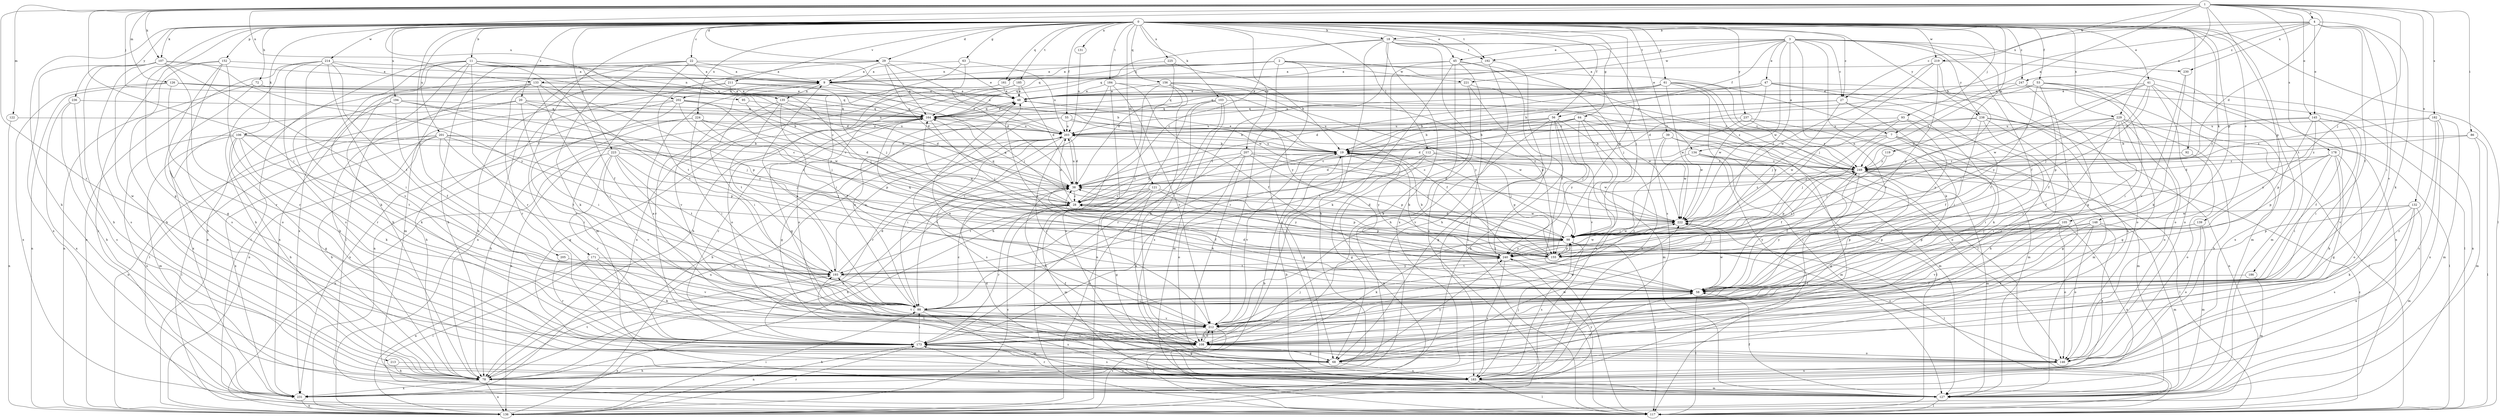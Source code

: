 strict digraph  {
0;
1;
2;
3;
4;
7;
9;
11;
18;
19;
20;
22;
27;
28;
29;
38;
39;
41;
45;
47;
48;
53;
55;
56;
58;
61;
63;
64;
68;
72;
78;
86;
88;
92;
93;
95;
98;
103;
105;
106;
107;
108;
112;
117;
119;
121;
122;
126;
127;
131;
132;
133;
134;
135;
136;
139;
145;
146;
148;
152;
155;
156;
161;
164;
171;
173;
178;
182;
183;
184;
185;
186;
192;
193;
194;
201;
202;
203;
205;
207;
211;
212;
213;
214;
219;
221;
222;
223;
224;
225;
229;
230;
231;
236;
237;
238;
240;
247;
249;
0 -> 11  [label=b];
0 -> 18  [label=b];
0 -> 20  [label=c];
0 -> 22  [label=c];
0 -> 27  [label=c];
0 -> 29  [label=d];
0 -> 39  [label=e];
0 -> 41  [label=e];
0 -> 45  [label=e];
0 -> 53  [label=f];
0 -> 55  [label=f];
0 -> 56  [label=f];
0 -> 61  [label=g];
0 -> 63  [label=g];
0 -> 64  [label=g];
0 -> 68  [label=g];
0 -> 72  [label=h];
0 -> 78  [label=h];
0 -> 92  [label=j];
0 -> 93  [label=j];
0 -> 103  [label=k];
0 -> 105  [label=k];
0 -> 106  [label=k];
0 -> 107  [label=k];
0 -> 112  [label=l];
0 -> 117  [label=l];
0 -> 119  [label=m];
0 -> 121  [label=m];
0 -> 131  [label=n];
0 -> 139  [label=o];
0 -> 148  [label=p];
0 -> 152  [label=p];
0 -> 155  [label=p];
0 -> 156  [label=q];
0 -> 161  [label=q];
0 -> 171  [label=r];
0 -> 184  [label=t];
0 -> 185  [label=t];
0 -> 186  [label=t];
0 -> 192  [label=t];
0 -> 194  [label=u];
0 -> 201  [label=u];
0 -> 205  [label=v];
0 -> 207  [label=v];
0 -> 211  [label=v];
0 -> 213  [label=w];
0 -> 214  [label=w];
0 -> 219  [label=w];
0 -> 223  [label=x];
0 -> 224  [label=x];
0 -> 225  [label=x];
0 -> 229  [label=x];
0 -> 236  [label=y];
0 -> 237  [label=y];
0 -> 238  [label=y];
0 -> 247  [label=z];
1 -> 4  [label=a];
1 -> 7  [label=a];
1 -> 29  [label=d];
1 -> 38  [label=d];
1 -> 86  [label=i];
1 -> 88  [label=i];
1 -> 95  [label=j];
1 -> 98  [label=j];
1 -> 107  [label=k];
1 -> 122  [label=m];
1 -> 126  [label=m];
1 -> 132  [label=n];
1 -> 133  [label=n];
1 -> 145  [label=o];
1 -> 155  [label=p];
1 -> 173  [label=r];
1 -> 178  [label=s];
1 -> 182  [label=s];
1 -> 202  [label=u];
1 -> 219  [label=w];
1 -> 229  [label=x];
2 -> 7  [label=a];
2 -> 9  [label=a];
2 -> 133  [label=n];
2 -> 134  [label=n];
2 -> 161  [label=q];
2 -> 164  [label=q];
2 -> 183  [label=s];
2 -> 212  [label=v];
2 -> 221  [label=w];
3 -> 27  [label=c];
3 -> 45  [label=e];
3 -> 47  [label=e];
3 -> 56  [label=f];
3 -> 58  [label=f];
3 -> 68  [label=g];
3 -> 98  [label=j];
3 -> 108  [label=k];
3 -> 164  [label=q];
3 -> 192  [label=t];
3 -> 212  [label=v];
3 -> 221  [label=w];
3 -> 222  [label=w];
3 -> 230  [label=x];
3 -> 238  [label=y];
4 -> 18  [label=b];
4 -> 19  [label=b];
4 -> 27  [label=c];
4 -> 58  [label=f];
4 -> 88  [label=i];
4 -> 108  [label=k];
4 -> 145  [label=o];
4 -> 212  [label=v];
4 -> 230  [label=x];
4 -> 247  [label=z];
7 -> 28  [label=c];
7 -> 68  [label=g];
7 -> 88  [label=i];
7 -> 98  [label=j];
7 -> 127  [label=m];
7 -> 134  [label=n];
9 -> 48  [label=e];
9 -> 98  [label=j];
9 -> 135  [label=n];
9 -> 202  [label=u];
9 -> 212  [label=v];
9 -> 249  [label=z];
11 -> 9  [label=a];
11 -> 38  [label=d];
11 -> 58  [label=f];
11 -> 78  [label=h];
11 -> 117  [label=l];
11 -> 127  [label=m];
11 -> 135  [label=n];
11 -> 136  [label=n];
11 -> 164  [label=q];
11 -> 173  [label=r];
11 -> 231  [label=x];
18 -> 28  [label=c];
18 -> 78  [label=h];
18 -> 98  [label=j];
18 -> 136  [label=n];
18 -> 164  [label=q];
18 -> 183  [label=s];
18 -> 192  [label=t];
18 -> 193  [label=t];
18 -> 231  [label=x];
19 -> 48  [label=e];
19 -> 68  [label=g];
19 -> 88  [label=i];
19 -> 98  [label=j];
19 -> 203  [label=u];
19 -> 212  [label=v];
19 -> 222  [label=w];
19 -> 240  [label=y];
19 -> 249  [label=z];
20 -> 88  [label=i];
20 -> 117  [label=l];
20 -> 164  [label=q];
20 -> 203  [label=u];
20 -> 231  [label=x];
20 -> 240  [label=y];
22 -> 9  [label=a];
22 -> 38  [label=d];
22 -> 78  [label=h];
22 -> 98  [label=j];
22 -> 108  [label=k];
22 -> 127  [label=m];
22 -> 136  [label=n];
27 -> 19  [label=b];
27 -> 88  [label=i];
27 -> 98  [label=j];
27 -> 108  [label=k];
27 -> 164  [label=q];
28 -> 19  [label=b];
28 -> 78  [label=h];
28 -> 155  [label=p];
28 -> 164  [label=q];
28 -> 173  [label=r];
28 -> 203  [label=u];
28 -> 222  [label=w];
28 -> 249  [label=z];
29 -> 9  [label=a];
29 -> 38  [label=d];
29 -> 48  [label=e];
29 -> 117  [label=l];
29 -> 164  [label=q];
29 -> 193  [label=t];
29 -> 203  [label=u];
38 -> 28  [label=c];
38 -> 58  [label=f];
38 -> 78  [label=h];
38 -> 164  [label=q];
38 -> 203  [label=u];
39 -> 19  [label=b];
39 -> 117  [label=l];
39 -> 127  [label=m];
39 -> 212  [label=v];
39 -> 222  [label=w];
41 -> 48  [label=e];
41 -> 98  [label=j];
41 -> 127  [label=m];
41 -> 146  [label=o];
41 -> 155  [label=p];
41 -> 222  [label=w];
41 -> 231  [label=x];
41 -> 249  [label=z];
45 -> 9  [label=a];
45 -> 58  [label=f];
45 -> 78  [label=h];
45 -> 98  [label=j];
45 -> 108  [label=k];
45 -> 117  [label=l];
45 -> 173  [label=r];
47 -> 19  [label=b];
47 -> 48  [label=e];
47 -> 58  [label=f];
47 -> 78  [label=h];
47 -> 146  [label=o];
47 -> 164  [label=q];
47 -> 222  [label=w];
48 -> 164  [label=q];
48 -> 249  [label=z];
53 -> 38  [label=d];
53 -> 48  [label=e];
53 -> 58  [label=f];
53 -> 88  [label=i];
53 -> 136  [label=n];
53 -> 146  [label=o];
53 -> 240  [label=y];
55 -> 19  [label=b];
55 -> 68  [label=g];
55 -> 203  [label=u];
55 -> 212  [label=v];
55 -> 222  [label=w];
56 -> 19  [label=b];
56 -> 68  [label=g];
56 -> 78  [label=h];
56 -> 98  [label=j];
56 -> 127  [label=m];
56 -> 183  [label=s];
56 -> 193  [label=t];
56 -> 203  [label=u];
56 -> 212  [label=v];
58 -> 38  [label=d];
58 -> 48  [label=e];
58 -> 88  [label=i];
58 -> 117  [label=l];
58 -> 222  [label=w];
58 -> 249  [label=z];
61 -> 38  [label=d];
61 -> 48  [label=e];
61 -> 117  [label=l];
61 -> 164  [label=q];
61 -> 183  [label=s];
61 -> 203  [label=u];
61 -> 222  [label=w];
61 -> 240  [label=y];
61 -> 249  [label=z];
63 -> 9  [label=a];
63 -> 88  [label=i];
63 -> 203  [label=u];
63 -> 222  [label=w];
64 -> 19  [label=b];
64 -> 28  [label=c];
64 -> 146  [label=o];
64 -> 183  [label=s];
64 -> 203  [label=u];
64 -> 212  [label=v];
64 -> 240  [label=y];
68 -> 78  [label=h];
68 -> 183  [label=s];
68 -> 222  [label=w];
68 -> 240  [label=y];
72 -> 48  [label=e];
72 -> 78  [label=h];
72 -> 136  [label=n];
72 -> 203  [label=u];
78 -> 136  [label=n];
78 -> 193  [label=t];
78 -> 231  [label=x];
86 -> 19  [label=b];
86 -> 117  [label=l];
86 -> 127  [label=m];
86 -> 249  [label=z];
88 -> 9  [label=a];
88 -> 28  [label=c];
88 -> 48  [label=e];
88 -> 127  [label=m];
88 -> 183  [label=s];
88 -> 212  [label=v];
92 -> 146  [label=o];
92 -> 249  [label=z];
93 -> 98  [label=j];
93 -> 173  [label=r];
93 -> 203  [label=u];
93 -> 222  [label=w];
93 -> 240  [label=y];
95 -> 28  [label=c];
95 -> 164  [label=q];
98 -> 38  [label=d];
98 -> 108  [label=k];
98 -> 117  [label=l];
98 -> 146  [label=o];
98 -> 155  [label=p];
98 -> 164  [label=q];
98 -> 183  [label=s];
98 -> 222  [label=w];
98 -> 240  [label=y];
103 -> 127  [label=m];
103 -> 136  [label=n];
103 -> 164  [label=q];
103 -> 173  [label=r];
103 -> 183  [label=s];
103 -> 222  [label=w];
105 -> 98  [label=j];
105 -> 146  [label=o];
105 -> 155  [label=p];
105 -> 173  [label=r];
105 -> 231  [label=x];
105 -> 240  [label=y];
106 -> 19  [label=b];
106 -> 28  [label=c];
106 -> 68  [label=g];
106 -> 78  [label=h];
106 -> 108  [label=k];
106 -> 127  [label=m];
106 -> 193  [label=t];
106 -> 231  [label=x];
107 -> 9  [label=a];
107 -> 78  [label=h];
107 -> 88  [label=i];
107 -> 173  [label=r];
107 -> 183  [label=s];
107 -> 231  [label=x];
107 -> 240  [label=y];
108 -> 9  [label=a];
108 -> 38  [label=d];
108 -> 68  [label=g];
108 -> 78  [label=h];
108 -> 146  [label=o];
108 -> 164  [label=q];
108 -> 193  [label=t];
108 -> 212  [label=v];
112 -> 38  [label=d];
112 -> 68  [label=g];
112 -> 136  [label=n];
112 -> 155  [label=p];
112 -> 249  [label=z];
117 -> 19  [label=b];
117 -> 249  [label=z];
119 -> 98  [label=j];
119 -> 249  [label=z];
121 -> 28  [label=c];
121 -> 68  [label=g];
121 -> 108  [label=k];
121 -> 127  [label=m];
121 -> 155  [label=p];
121 -> 193  [label=t];
121 -> 240  [label=y];
122 -> 136  [label=n];
122 -> 203  [label=u];
126 -> 48  [label=e];
126 -> 136  [label=n];
126 -> 146  [label=o];
126 -> 164  [label=q];
126 -> 203  [label=u];
126 -> 231  [label=x];
127 -> 19  [label=b];
127 -> 58  [label=f];
127 -> 117  [label=l];
127 -> 173  [label=r];
131 -> 203  [label=u];
132 -> 108  [label=k];
132 -> 127  [label=m];
132 -> 155  [label=p];
132 -> 183  [label=s];
132 -> 222  [label=w];
132 -> 231  [label=x];
133 -> 48  [label=e];
133 -> 78  [label=h];
133 -> 88  [label=i];
133 -> 155  [label=p];
133 -> 173  [label=r];
133 -> 193  [label=t];
133 -> 231  [label=x];
134 -> 58  [label=f];
134 -> 117  [label=l];
134 -> 127  [label=m];
134 -> 193  [label=t];
134 -> 249  [label=z];
135 -> 38  [label=d];
135 -> 58  [label=f];
135 -> 88  [label=i];
135 -> 164  [label=q];
135 -> 193  [label=t];
136 -> 28  [label=c];
136 -> 88  [label=i];
136 -> 173  [label=r];
136 -> 203  [label=u];
136 -> 212  [label=v];
139 -> 98  [label=j];
139 -> 127  [label=m];
139 -> 146  [label=o];
139 -> 155  [label=p];
145 -> 58  [label=f];
145 -> 88  [label=i];
145 -> 155  [label=p];
145 -> 203  [label=u];
145 -> 212  [label=v];
145 -> 240  [label=y];
145 -> 249  [label=z];
146 -> 183  [label=s];
146 -> 193  [label=t];
148 -> 98  [label=j];
148 -> 108  [label=k];
148 -> 127  [label=m];
148 -> 146  [label=o];
148 -> 155  [label=p];
148 -> 183  [label=s];
148 -> 212  [label=v];
148 -> 240  [label=y];
152 -> 9  [label=a];
152 -> 68  [label=g];
152 -> 78  [label=h];
152 -> 173  [label=r];
152 -> 183  [label=s];
152 -> 231  [label=x];
155 -> 19  [label=b];
155 -> 98  [label=j];
155 -> 193  [label=t];
155 -> 249  [label=z];
156 -> 48  [label=e];
156 -> 58  [label=f];
156 -> 78  [label=h];
156 -> 108  [label=k];
156 -> 117  [label=l];
156 -> 155  [label=p];
156 -> 240  [label=y];
161 -> 48  [label=e];
161 -> 146  [label=o];
161 -> 173  [label=r];
164 -> 48  [label=e];
164 -> 68  [label=g];
164 -> 98  [label=j];
164 -> 136  [label=n];
164 -> 173  [label=r];
164 -> 203  [label=u];
171 -> 108  [label=k];
171 -> 117  [label=l];
171 -> 136  [label=n];
171 -> 193  [label=t];
171 -> 212  [label=v];
173 -> 68  [label=g];
173 -> 88  [label=i];
173 -> 98  [label=j];
173 -> 136  [label=n];
173 -> 183  [label=s];
173 -> 231  [label=x];
178 -> 38  [label=d];
178 -> 68  [label=g];
178 -> 88  [label=i];
178 -> 108  [label=k];
178 -> 146  [label=o];
178 -> 155  [label=p];
178 -> 249  [label=z];
182 -> 127  [label=m];
182 -> 173  [label=r];
182 -> 183  [label=s];
182 -> 203  [label=u];
182 -> 231  [label=x];
182 -> 249  [label=z];
183 -> 38  [label=d];
183 -> 58  [label=f];
183 -> 98  [label=j];
183 -> 117  [label=l];
183 -> 127  [label=m];
183 -> 173  [label=r];
184 -> 48  [label=e];
184 -> 58  [label=f];
184 -> 88  [label=i];
184 -> 183  [label=s];
184 -> 212  [label=v];
184 -> 240  [label=y];
185 -> 38  [label=d];
185 -> 48  [label=e];
185 -> 78  [label=h];
185 -> 146  [label=o];
185 -> 231  [label=x];
186 -> 58  [label=f];
186 -> 127  [label=m];
192 -> 9  [label=a];
192 -> 78  [label=h];
192 -> 183  [label=s];
193 -> 38  [label=d];
193 -> 58  [label=f];
193 -> 203  [label=u];
193 -> 240  [label=y];
194 -> 28  [label=c];
194 -> 58  [label=f];
194 -> 98  [label=j];
194 -> 108  [label=k];
194 -> 164  [label=q];
194 -> 173  [label=r];
201 -> 19  [label=b];
201 -> 78  [label=h];
201 -> 88  [label=i];
201 -> 98  [label=j];
201 -> 117  [label=l];
201 -> 136  [label=n];
201 -> 155  [label=p];
201 -> 193  [label=t];
201 -> 231  [label=x];
202 -> 19  [label=b];
202 -> 78  [label=h];
202 -> 98  [label=j];
202 -> 136  [label=n];
202 -> 164  [label=q];
202 -> 212  [label=v];
202 -> 222  [label=w];
203 -> 19  [label=b];
203 -> 38  [label=d];
203 -> 78  [label=h];
203 -> 88  [label=i];
203 -> 173  [label=r];
203 -> 183  [label=s];
203 -> 212  [label=v];
205 -> 173  [label=r];
205 -> 193  [label=t];
207 -> 28  [label=c];
207 -> 98  [label=j];
207 -> 108  [label=k];
207 -> 136  [label=n];
207 -> 146  [label=o];
207 -> 155  [label=p];
207 -> 249  [label=z];
211 -> 19  [label=b];
211 -> 48  [label=e];
211 -> 78  [label=h];
211 -> 98  [label=j];
211 -> 136  [label=n];
212 -> 48  [label=e];
212 -> 108  [label=k];
212 -> 117  [label=l];
212 -> 173  [label=r];
212 -> 222  [label=w];
213 -> 78  [label=h];
213 -> 183  [label=s];
214 -> 9  [label=a];
214 -> 28  [label=c];
214 -> 78  [label=h];
214 -> 108  [label=k];
214 -> 136  [label=n];
214 -> 183  [label=s];
214 -> 193  [label=t];
214 -> 212  [label=v];
219 -> 9  [label=a];
219 -> 98  [label=j];
219 -> 136  [label=n];
219 -> 155  [label=p];
219 -> 222  [label=w];
219 -> 240  [label=y];
221 -> 48  [label=e];
221 -> 108  [label=k];
221 -> 117  [label=l];
221 -> 249  [label=z];
222 -> 38  [label=d];
222 -> 98  [label=j];
222 -> 117  [label=l];
223 -> 88  [label=i];
223 -> 98  [label=j];
223 -> 136  [label=n];
223 -> 173  [label=r];
223 -> 193  [label=t];
223 -> 212  [label=v];
223 -> 249  [label=z];
224 -> 38  [label=d];
224 -> 78  [label=h];
224 -> 88  [label=i];
224 -> 155  [label=p];
224 -> 203  [label=u];
224 -> 231  [label=x];
225 -> 9  [label=a];
225 -> 19  [label=b];
225 -> 38  [label=d];
229 -> 58  [label=f];
229 -> 68  [label=g];
229 -> 78  [label=h];
229 -> 98  [label=j];
229 -> 117  [label=l];
229 -> 146  [label=o];
229 -> 173  [label=r];
229 -> 203  [label=u];
229 -> 249  [label=z];
230 -> 108  [label=k];
230 -> 212  [label=v];
231 -> 136  [label=n];
231 -> 240  [label=y];
236 -> 78  [label=h];
236 -> 164  [label=q];
236 -> 183  [label=s];
236 -> 231  [label=x];
237 -> 127  [label=m];
237 -> 203  [label=u];
237 -> 222  [label=w];
237 -> 249  [label=z];
238 -> 38  [label=d];
238 -> 58  [label=f];
238 -> 78  [label=h];
238 -> 117  [label=l];
238 -> 127  [label=m];
238 -> 136  [label=n];
238 -> 203  [label=u];
240 -> 19  [label=b];
240 -> 28  [label=c];
240 -> 117  [label=l];
240 -> 164  [label=q];
240 -> 183  [label=s];
240 -> 193  [label=t];
240 -> 222  [label=w];
247 -> 48  [label=e];
247 -> 117  [label=l];
247 -> 127  [label=m];
247 -> 173  [label=r];
247 -> 249  [label=z];
249 -> 38  [label=d];
249 -> 58  [label=f];
249 -> 68  [label=g];
249 -> 88  [label=i];
249 -> 117  [label=l];
249 -> 127  [label=m];
249 -> 155  [label=p];
}
